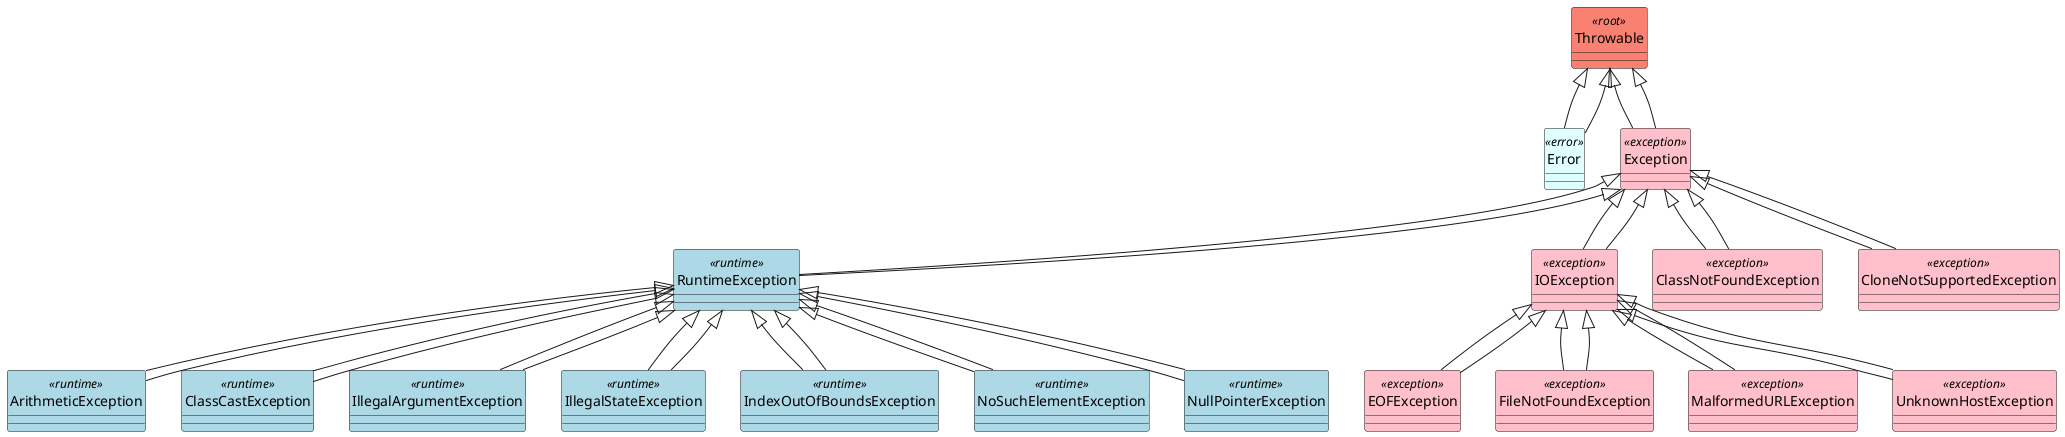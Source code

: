 @startuml
skinparam style strictuml

skinparam class {
    BackgroundColor<<root>> Salmon
    BackgroundColor<<exception>> Pink
    BackgroundColor<<runtime>> LightBlue
    BackgroundColor<<error>> LightCyan
}

class Throwable <<root>> {
}

class Error <<error>> extends Throwable {
}

class Exception <<exception>> extends Throwable {
}

class RuntimeException <<runtime>> extends Exception {
}

class IOException <<exception>> extends Exception {
}

class EOFException <<exception>> extends IOException {
}

class FileNotFoundException <<exception>> extends IOException {
}

class MalformedURLException <<exception>> extends IOException {
}

class UnknownHostException <<exception>> extends IOException {
}

class ClassNotFoundException <<exception>> extends Exception {
}

class CloneNotSupportedException <<exception>> extends Exception {
}

class ArithmeticException <<runtime>> extends RuntimeException {
}

class ClassCastException <<runtime>> extends RuntimeException {
}

class IllegalArgumentException <<runtime>> extends RuntimeException {
}

class IllegalStateException <<runtime>> extends RuntimeException {
}

class IndexOutOfBoundsException <<runtime>> extends RuntimeException {
}

class NoSuchElementException <<runtime>> extends RuntimeException {
}

class NullPointerException <<runtime>> extends RuntimeException {
}

Throwable <|-- Error
Throwable <|-- Exception
Exception <|-- RuntimeException
Exception <|-- IOException
IOException <|-- EOFException
IOException <|-- FileNotFoundException
IOException <|-- MalformedURLException
IOException <|-- UnknownHostException
Exception <|-- ClassNotFoundException
Exception <|-- CloneNotSupportedException
RuntimeException <|-- ArithmeticException
RuntimeException <|-- ClassCastException
RuntimeException <|-- IllegalArgumentException
RuntimeException <|-- IllegalStateException
RuntimeException <|-- IndexOutOfBoundsException
RuntimeException <|-- NoSuchElementException
RuntimeException <|-- NullPointerException

@enduml
